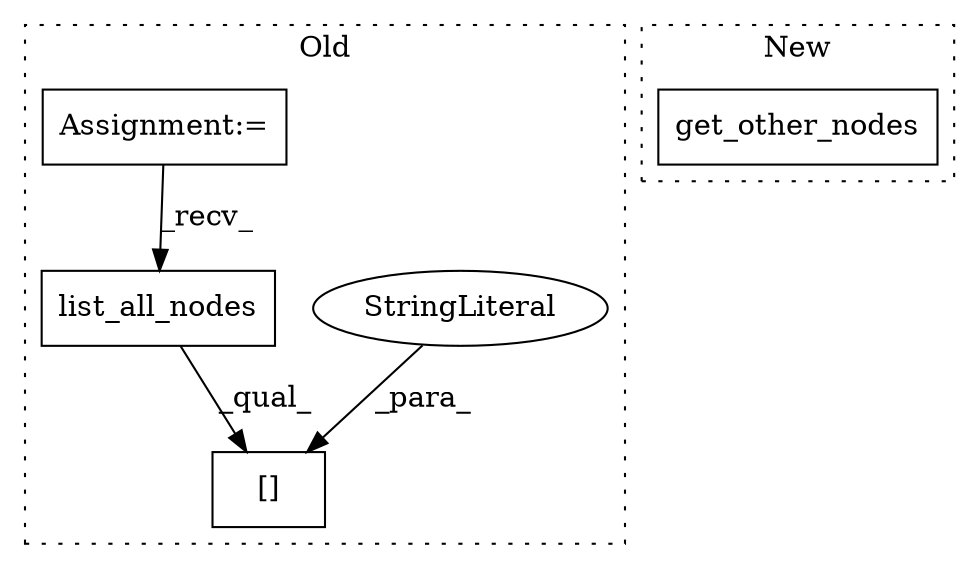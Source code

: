 digraph G {
subgraph cluster0 {
1 [label="list_all_nodes" a="32" s="3305" l="16" shape="box"];
3 [label="[]" a="2" s="3297,3339" l="25,1" shape="box"];
4 [label="StringLiteral" a="45" s="3322" l="17" shape="ellipse"];
5 [label="Assignment:=" a="7" s="2943" l="7" shape="box"];
label = "Old";
style="dotted";
}
subgraph cluster1 {
2 [label="get_other_nodes" a="32" s="3319,3342" l="16,1" shape="box"];
label = "New";
style="dotted";
}
1 -> 3 [label="_qual_"];
4 -> 3 [label="_para_"];
5 -> 1 [label="_recv_"];
}